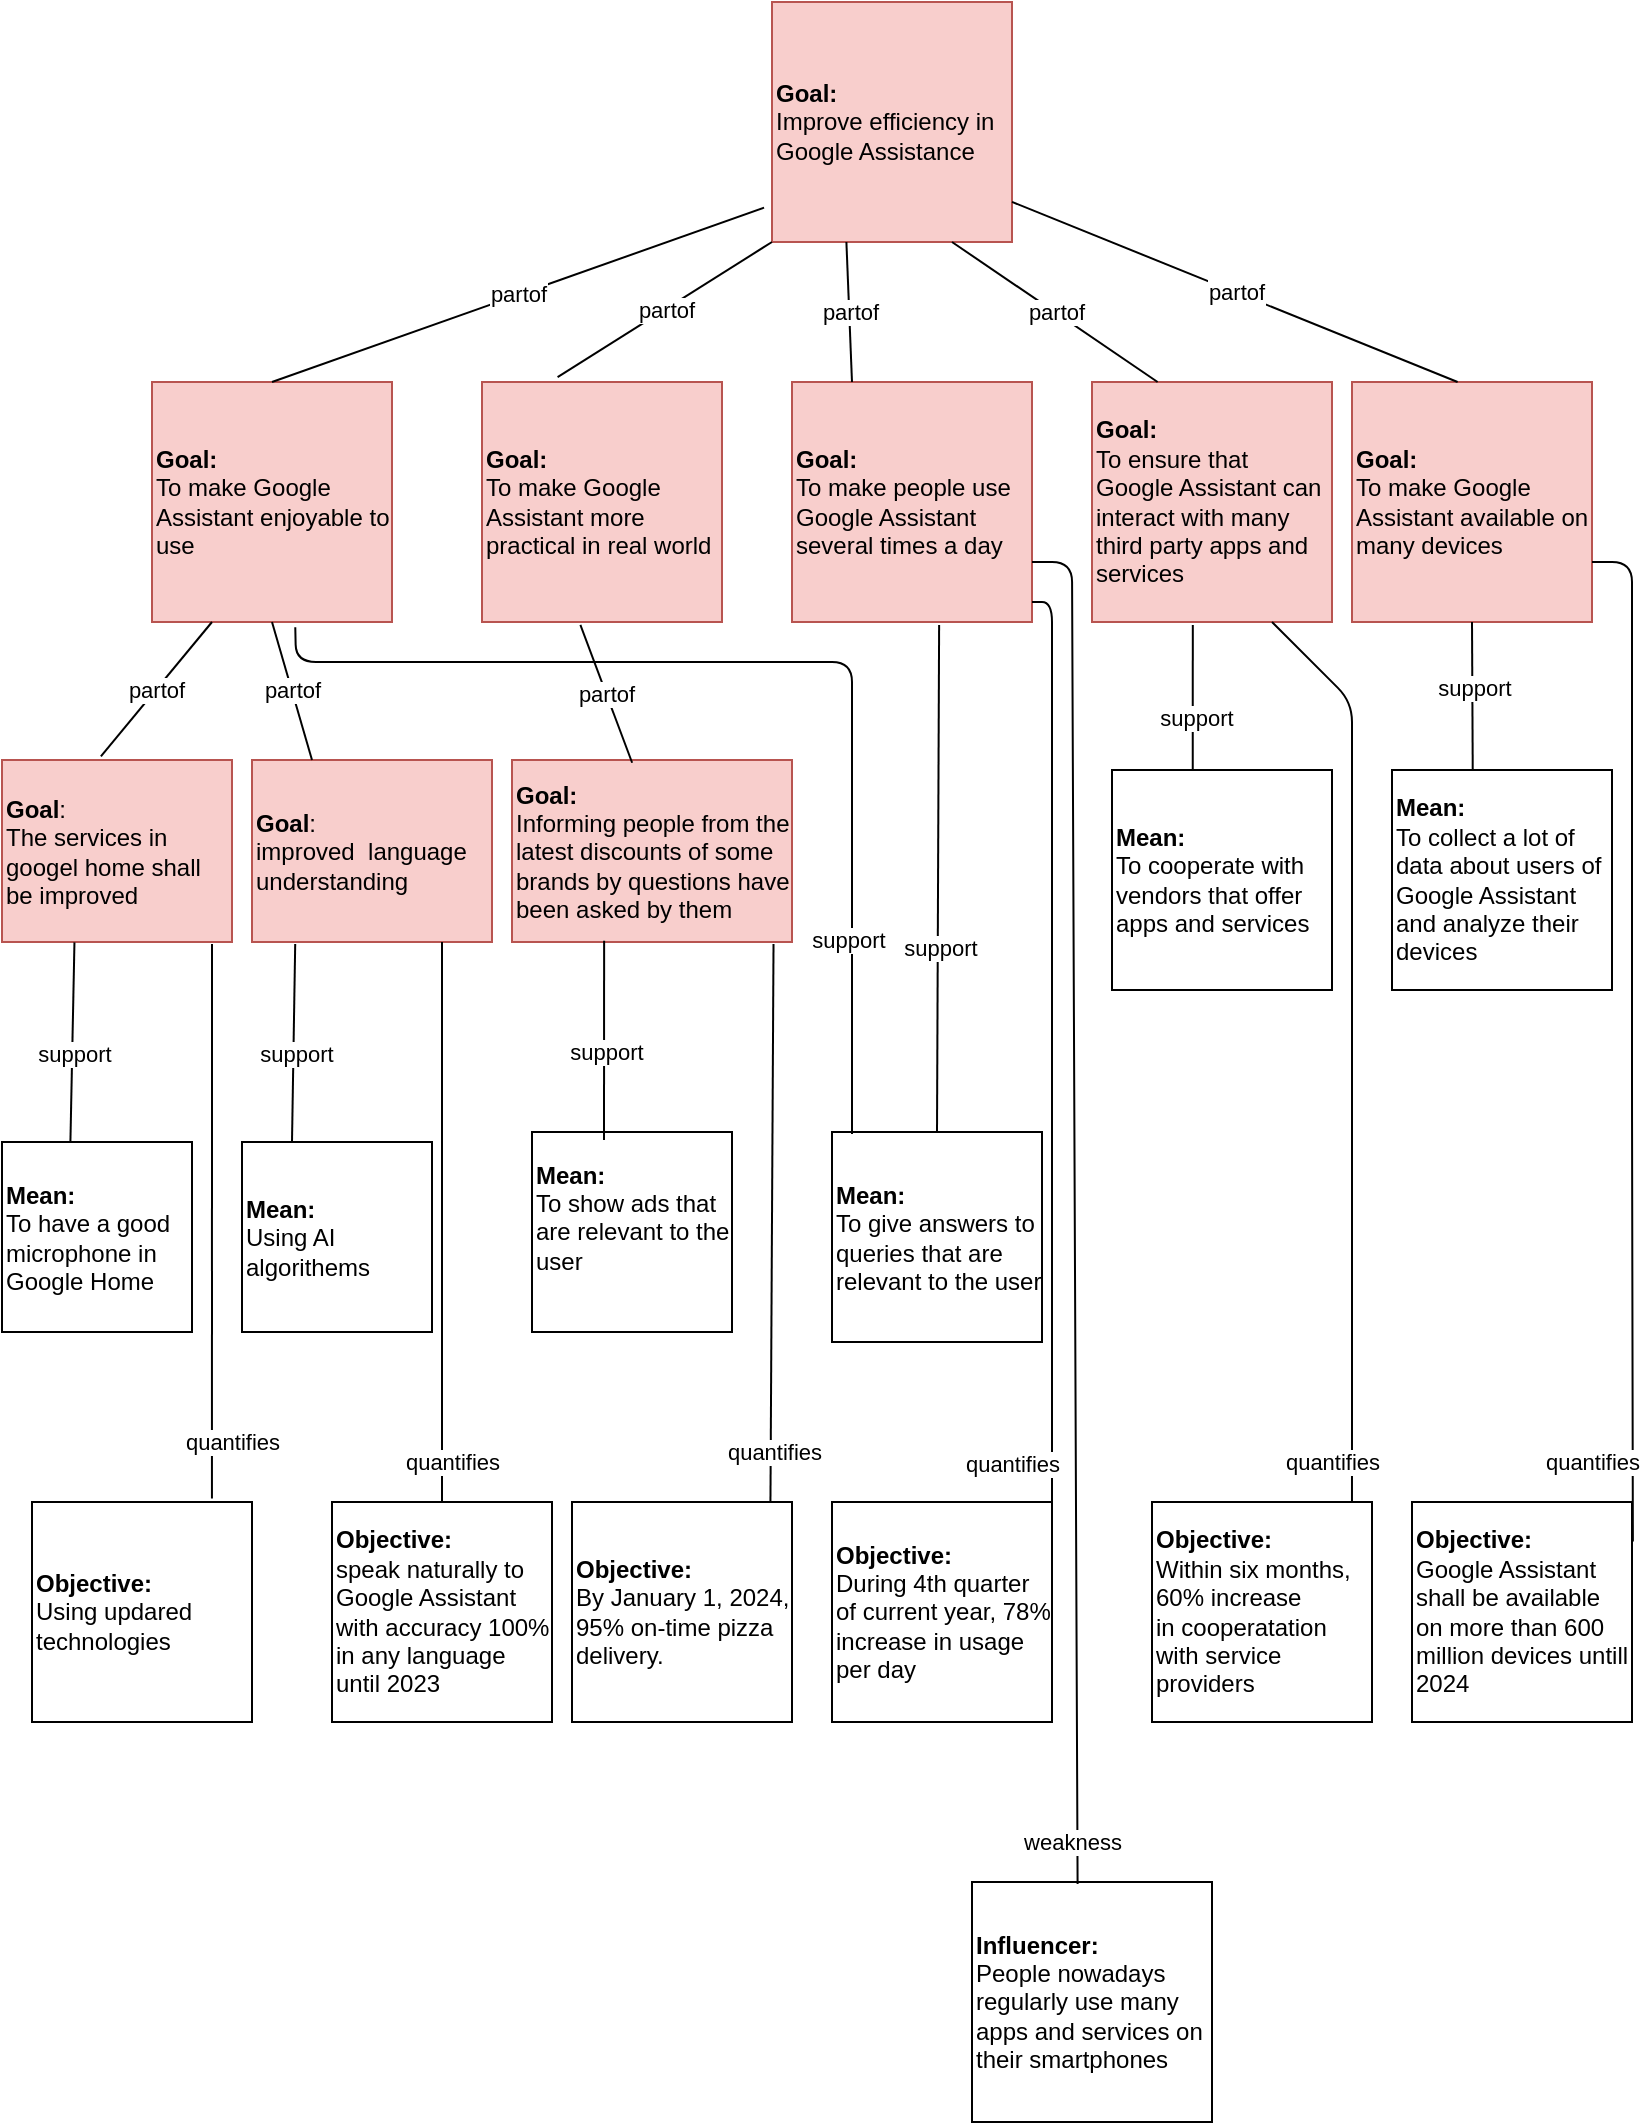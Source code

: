 <mxfile version="15.1.2" type="github">
  <diagram id="hF1DCo-za6BDpXijDqXe" name="Page-1">
    <mxGraphModel dx="1038" dy="1716" grid="1" gridSize="10" guides="1" tooltips="1" connect="1" arrows="1" fold="1" page="1" pageScale="1" pageWidth="827" pageHeight="1169" math="0" shadow="0">
      <root>
        <object label="" id="0">
          <mxCell />
        </object>
        <mxCell id="1" parent="0" />
        <mxCell id="UOg6kvVTi9lM9-NH_RH6-1" value="&lt;b&gt;Goal:&lt;/b&gt;&lt;br&gt;&lt;div&gt;Informing people from the latest discounts of some brands by questions have been asked by them&lt;br&gt;&lt;/div&gt;" style="rounded=0;whiteSpace=wrap;html=1;align=left;fillColor=#f8cecc;strokeColor=#b85450;" parent="1" vertex="1">
          <mxGeometry x="260" y="199" width="140" height="91" as="geometry" />
        </mxCell>
        <mxCell id="UOg6kvVTi9lM9-NH_RH6-2" value="&lt;b&gt;Mean:&lt;/b&gt;&lt;br&gt;&lt;div&gt;To show ads that are relevant to the user&lt;/div&gt;&lt;div&gt;&lt;br&gt;&lt;/div&gt;" style="whiteSpace=wrap;html=1;aspect=fixed;align=left;" parent="1" vertex="1">
          <mxGeometry x="270" y="385" width="100" height="100" as="geometry" />
        </mxCell>
        <mxCell id="UOg6kvVTi9lM9-NH_RH6-3" value="&lt;b&gt;Goal:&lt;/b&gt;&lt;br&gt;&lt;div&gt;To make people use Google Assistant several times a day&lt;br&gt;&lt;/div&gt;" style="whiteSpace=wrap;html=1;aspect=fixed;align=left;fillColor=#f8cecc;strokeColor=#b85450;" parent="1" vertex="1">
          <mxGeometry x="400" y="10" width="120" height="120" as="geometry" />
        </mxCell>
        <mxCell id="UOg6kvVTi9lM9-NH_RH6-4" value="&lt;b&gt;Goal:&lt;/b&gt;&lt;br&gt;To make Google Assistant available on many devices" style="whiteSpace=wrap;html=1;aspect=fixed;align=left;fillColor=#f8cecc;strokeColor=#b85450;" parent="1" vertex="1">
          <mxGeometry x="680" y="10" width="120" height="120" as="geometry" />
        </mxCell>
        <mxCell id="UOg6kvVTi9lM9-NH_RH6-5" value="&lt;b&gt;Goal:&lt;/b&gt;&lt;br&gt;&lt;div&gt;To make Google Assistant enjoyable to use&lt;br&gt;&lt;/div&gt;" style="whiteSpace=wrap;html=1;aspect=fixed;align=left;fillColor=#f8cecc;strokeColor=#b85450;" parent="1" vertex="1">
          <mxGeometry x="80" y="10" width="120" height="120" as="geometry" />
        </mxCell>
        <mxCell id="UOg6kvVTi9lM9-NH_RH6-6" value="&lt;b&gt;Goal:&lt;/b&gt;&lt;br&gt;&lt;div&gt;To make Google Assistant more practical in real world&lt;br&gt;&lt;/div&gt;" style="whiteSpace=wrap;html=1;aspect=fixed;align=left;fillColor=#f8cecc;strokeColor=#b85450;" parent="1" vertex="1">
          <mxGeometry x="245" y="10" width="120" height="120" as="geometry" />
        </mxCell>
        <mxCell id="UOg6kvVTi9lM9-NH_RH6-7" value="&lt;div&gt;&lt;b&gt;Goal&lt;/b&gt;:&lt;/div&gt;The services in googel home shall be improved" style="rounded=0;whiteSpace=wrap;html=1;align=left;fillColor=#f8cecc;strokeColor=#b85450;" parent="1" vertex="1">
          <mxGeometry x="5" y="199" width="115" height="91" as="geometry" />
        </mxCell>
        <mxCell id="UOg6kvVTi9lM9-NH_RH6-8" value="&lt;b&gt;Mean:&lt;/b&gt;&lt;br&gt;To have a good microphone in Google Home" style="whiteSpace=wrap;html=1;aspect=fixed;align=left;" parent="1" vertex="1">
          <mxGeometry x="5" y="390" width="95" height="95" as="geometry" />
        </mxCell>
        <mxCell id="UOg6kvVTi9lM9-NH_RH6-9" value="&lt;b&gt;Mean:&lt;/b&gt;&lt;br&gt;To cooperate with vendors that offer apps and services" style="whiteSpace=wrap;html=1;aspect=fixed;align=left;" parent="1" vertex="1">
          <mxGeometry x="560" y="204" width="110" height="110" as="geometry" />
        </mxCell>
        <mxCell id="UOg6kvVTi9lM9-NH_RH6-10" value="&lt;b&gt;Mean:&lt;/b&gt;&lt;br&gt;To give answers to queries that are relevant to the user" style="whiteSpace=wrap;html=1;aspect=fixed;align=left;" parent="1" vertex="1">
          <mxGeometry x="420" y="385" width="105" height="105" as="geometry" />
        </mxCell>
        <mxCell id="UOg6kvVTi9lM9-NH_RH6-11" value="&lt;b&gt;Mean:&lt;/b&gt;&lt;br&gt;To collect a lot of data about users of Google Assistant and analyze their devices" style="whiteSpace=wrap;html=1;aspect=fixed;align=left;" parent="1" vertex="1">
          <mxGeometry x="700" y="204" width="110" height="110" as="geometry" />
        </mxCell>
        <mxCell id="UOg6kvVTi9lM9-NH_RH6-12" value="&lt;b&gt;Goal:&lt;br&gt;&lt;/b&gt;&lt;span&gt;To ensure that Google Assistant can interact with many third party apps and services&lt;/span&gt;&lt;b&gt;&lt;br&gt;&lt;/b&gt;" style="whiteSpace=wrap;html=1;aspect=fixed;align=left;fillColor=#f8cecc;strokeColor=#b85450;" parent="1" vertex="1">
          <mxGeometry x="550" y="10" width="120" height="120" as="geometry" />
        </mxCell>
        <mxCell id="UOg6kvVTi9lM9-NH_RH6-13" value="&lt;b&gt;Influencer:&lt;br&gt;&lt;/b&gt;&lt;span&gt;People nowadays regularly use many apps and services on their smartphones&lt;/span&gt;&lt;b&gt;&lt;br&gt;&lt;/b&gt;" style="whiteSpace=wrap;html=1;aspect=fixed;align=left;" parent="1" vertex="1">
          <mxGeometry x="490" y="760" width="120" height="120" as="geometry" />
        </mxCell>
        <mxCell id="UOg6kvVTi9lM9-NH_RH6-14" value="" style="endArrow=none;html=1;entryX=1;entryY=0.75;entryDx=0;entryDy=0;exitX=0.44;exitY=0.008;exitDx=0;exitDy=0;exitPerimeter=0;" parent="1" source="UOg6kvVTi9lM9-NH_RH6-13" target="UOg6kvVTi9lM9-NH_RH6-3" edge="1">
          <mxGeometry width="50" height="50" relative="1" as="geometry">
            <mxPoint x="540" y="380" as="sourcePoint" />
            <mxPoint x="680" y="100" as="targetPoint" />
            <Array as="points">
              <mxPoint x="540" y="100" />
              <mxPoint x="520" y="100" />
            </Array>
          </mxGeometry>
        </mxCell>
        <mxCell id="k02TBx-nNFQsuxZOjiUl-22" value="weakness&lt;br&gt;" style="edgeLabel;html=1;align=center;verticalAlign=middle;resizable=0;points=[];" vertex="1" connectable="0" parent="UOg6kvVTi9lM9-NH_RH6-14">
          <mxGeometry x="-0.871" y="-2" relative="1" as="geometry">
            <mxPoint x="-5" y="23" as="offset" />
          </mxGeometry>
        </mxCell>
        <mxCell id="UOg6kvVTi9lM9-NH_RH6-17" value="" style="endArrow=none;html=1;entryX=0.597;entryY=1.022;entryDx=0;entryDy=0;entryPerimeter=0;" parent="1" target="UOg6kvVTi9lM9-NH_RH6-5" edge="1">
          <mxGeometry width="50" height="50" relative="1" as="geometry">
            <mxPoint x="430" y="386" as="sourcePoint" />
            <mxPoint x="170" y="150" as="targetPoint" />
            <Array as="points">
              <mxPoint x="430" y="150" />
              <mxPoint x="410" y="150" />
              <mxPoint x="152" y="150" />
            </Array>
          </mxGeometry>
        </mxCell>
        <mxCell id="UOg6kvVTi9lM9-NH_RH6-18" value="support" style="edgeLabel;html=1;align=center;verticalAlign=middle;resizable=0;points=[];" parent="UOg6kvVTi9lM9-NH_RH6-17" vertex="1" connectable="0">
          <mxGeometry x="-0.633" y="-1" relative="1" as="geometry">
            <mxPoint x="-3" as="offset" />
          </mxGeometry>
        </mxCell>
        <mxCell id="UOg6kvVTi9lM9-NH_RH6-19" value="" style="endArrow=none;html=1;exitX=0.5;exitY=0;exitDx=0;exitDy=0;entryX=0.613;entryY=1.012;entryDx=0;entryDy=0;entryPerimeter=0;" parent="1" source="UOg6kvVTi9lM9-NH_RH6-10" target="UOg6kvVTi9lM9-NH_RH6-3" edge="1">
          <mxGeometry width="50" height="50" relative="1" as="geometry">
            <mxPoint x="590" y="200" as="sourcePoint" />
            <mxPoint x="640" y="150" as="targetPoint" />
          </mxGeometry>
        </mxCell>
        <mxCell id="UOg6kvVTi9lM9-NH_RH6-20" value="support" style="edgeLabel;html=1;align=center;verticalAlign=middle;resizable=0;points=[];" parent="UOg6kvVTi9lM9-NH_RH6-19" vertex="1" connectable="0">
          <mxGeometry x="-0.269" y="4" relative="1" as="geometry">
            <mxPoint x="5" as="offset" />
          </mxGeometry>
        </mxCell>
        <mxCell id="UOg6kvVTi9lM9-NH_RH6-21" value="" style="endArrow=none;html=1;entryX=0.42;entryY=1.012;entryDx=0;entryDy=0;exitX=0.367;exitY=0.005;exitDx=0;exitDy=0;exitPerimeter=0;entryPerimeter=0;" parent="1" source="UOg6kvVTi9lM9-NH_RH6-9" target="UOg6kvVTi9lM9-NH_RH6-12" edge="1">
          <mxGeometry width="50" height="50" relative="1" as="geometry">
            <mxPoint x="740" y="200" as="sourcePoint" />
            <mxPoint x="740" y="130" as="targetPoint" />
          </mxGeometry>
        </mxCell>
        <mxCell id="UOg6kvVTi9lM9-NH_RH6-22" value="support" style="edgeLabel;html=1;align=center;verticalAlign=middle;resizable=0;points=[];" parent="UOg6kvVTi9lM9-NH_RH6-21" vertex="1" connectable="0">
          <mxGeometry x="-0.269" y="4" relative="1" as="geometry">
            <mxPoint x="5" as="offset" />
          </mxGeometry>
        </mxCell>
        <mxCell id="UOg6kvVTi9lM9-NH_RH6-23" value="" style="endArrow=none;html=1;exitX=0.367;exitY=0.002;exitDx=0;exitDy=0;exitPerimeter=0;entryX=0.5;entryY=1;entryDx=0;entryDy=0;" parent="1" source="UOg6kvVTi9lM9-NH_RH6-11" target="UOg6kvVTi9lM9-NH_RH6-4" edge="1">
          <mxGeometry width="50" height="50" relative="1" as="geometry">
            <mxPoint x="739.5" y="200" as="sourcePoint" />
            <mxPoint x="740" y="150" as="targetPoint" />
          </mxGeometry>
        </mxCell>
        <mxCell id="UOg6kvVTi9lM9-NH_RH6-24" value="support" style="edgeLabel;html=1;align=center;verticalAlign=middle;resizable=0;points=[];" parent="UOg6kvVTi9lM9-NH_RH6-23" vertex="1" connectable="0">
          <mxGeometry x="-0.269" y="4" relative="1" as="geometry">
            <mxPoint x="5" y="-14" as="offset" />
          </mxGeometry>
        </mxCell>
        <mxCell id="UOg6kvVTi9lM9-NH_RH6-25" value="" style="endArrow=none;html=1;entryX=0.329;entryY=0.993;entryDx=0;entryDy=0;entryPerimeter=0;" parent="1" edge="1" target="UOg6kvVTi9lM9-NH_RH6-1">
          <mxGeometry width="50" height="50" relative="1" as="geometry">
            <mxPoint x="306" y="389" as="sourcePoint" />
            <mxPoint x="255" y="324" as="targetPoint" />
          </mxGeometry>
        </mxCell>
        <mxCell id="UOg6kvVTi9lM9-NH_RH6-26" value="support" style="edgeLabel;html=1;align=center;verticalAlign=middle;resizable=0;points=[];" parent="UOg6kvVTi9lM9-NH_RH6-25" vertex="1" connectable="0">
          <mxGeometry x="-0.269" y="4" relative="1" as="geometry">
            <mxPoint x="5" y="-8" as="offset" />
          </mxGeometry>
        </mxCell>
        <mxCell id="UOg6kvVTi9lM9-NH_RH6-27" value="partof" style="endArrow=none;html=1;entryX=0.41;entryY=1.012;entryDx=0;entryDy=0;entryPerimeter=0;exitX=0.429;exitY=0.015;exitDx=0;exitDy=0;exitPerimeter=0;" parent="1" source="UOg6kvVTi9lM9-NH_RH6-1" target="UOg6kvVTi9lM9-NH_RH6-6" edge="1">
          <mxGeometry width="50" height="50" relative="1" as="geometry">
            <mxPoint x="249" y="200" as="sourcePoint" />
            <mxPoint x="250" y="140" as="targetPoint" />
          </mxGeometry>
        </mxCell>
        <mxCell id="UOg6kvVTi9lM9-NH_RH6-28" value="partof" style="endArrow=none;html=1;exitX=0.43;exitY=-0.02;exitDx=0;exitDy=0;exitPerimeter=0;entryX=0.25;entryY=1;entryDx=0;entryDy=0;" parent="1" source="UOg6kvVTi9lM9-NH_RH6-7" target="UOg6kvVTi9lM9-NH_RH6-5" edge="1">
          <mxGeometry width="50" height="50" relative="1" as="geometry">
            <mxPoint x="130.5" y="200" as="sourcePoint" />
            <mxPoint x="130" y="140" as="targetPoint" />
          </mxGeometry>
        </mxCell>
        <mxCell id="UOg6kvVTi9lM9-NH_RH6-29" value="" style="endArrow=none;html=1;exitX=0.36;exitY=0.002;exitDx=0;exitDy=0;exitPerimeter=0;entryX=0.315;entryY=1.002;entryDx=0;entryDy=0;entryPerimeter=0;" parent="1" source="UOg6kvVTi9lM9-NH_RH6-8" target="UOg6kvVTi9lM9-NH_RH6-7" edge="1">
          <mxGeometry width="50" height="50" relative="1" as="geometry">
            <mxPoint x="120" y="400" as="sourcePoint" />
            <mxPoint x="39" y="300" as="targetPoint" />
          </mxGeometry>
        </mxCell>
        <mxCell id="UOg6kvVTi9lM9-NH_RH6-30" value="support" style="edgeLabel;html=1;align=center;verticalAlign=middle;resizable=0;points=[];" parent="UOg6kvVTi9lM9-NH_RH6-29" vertex="1" connectable="0">
          <mxGeometry x="-0.269" y="4" relative="1" as="geometry">
            <mxPoint x="5" y="-8" as="offset" />
          </mxGeometry>
        </mxCell>
        <mxCell id="k02TBx-nNFQsuxZOjiUl-2" value="&lt;b&gt;Objective:&lt;/b&gt;&lt;br&gt;Google Assistant shall be available on more than 600 million devices untill 2024" style="whiteSpace=wrap;html=1;aspect=fixed;align=left;" vertex="1" parent="1">
          <mxGeometry x="710" y="570" width="110" height="110" as="geometry" />
        </mxCell>
        <mxCell id="k02TBx-nNFQsuxZOjiUl-3" value="&lt;div&gt;&lt;b&gt;Goal&lt;/b&gt;:&lt;/div&gt;improved&amp;nbsp; language understanding" style="rounded=0;whiteSpace=wrap;html=1;align=left;fillColor=#f8cecc;strokeColor=#b85450;" vertex="1" parent="1">
          <mxGeometry x="130" y="199" width="120" height="91" as="geometry" />
        </mxCell>
        <mxCell id="k02TBx-nNFQsuxZOjiUl-4" value="&lt;b&gt;Objective:&lt;/b&gt;&lt;br&gt;speak naturally to Google Assistant with accuracy 100% in any language until 2023" style="whiteSpace=wrap;html=1;aspect=fixed;align=left;" vertex="1" parent="1">
          <mxGeometry x="170" y="570" width="110" height="110" as="geometry" />
        </mxCell>
        <mxCell id="k02TBx-nNFQsuxZOjiUl-6" value="" style="endArrow=none;html=1;entryX=1;entryY=0.75;entryDx=0;entryDy=0;exitX=1.004;exitY=0.18;exitDx=0;exitDy=0;exitPerimeter=0;" edge="1" parent="1" source="k02TBx-nNFQsuxZOjiUl-2" target="UOg6kvVTi9lM9-NH_RH6-4">
          <mxGeometry width="50" height="50" relative="1" as="geometry">
            <mxPoint x="830" y="590" as="sourcePoint" />
            <mxPoint x="820" y="100" as="targetPoint" />
            <Array as="points">
              <mxPoint x="820" y="370" />
              <mxPoint x="820" y="100" />
            </Array>
          </mxGeometry>
        </mxCell>
        <mxCell id="k02TBx-nNFQsuxZOjiUl-7" value="quantifies" style="edgeLabel;html=1;align=center;verticalAlign=middle;resizable=0;points=[];" vertex="1" connectable="0" parent="k02TBx-nNFQsuxZOjiUl-6">
          <mxGeometry x="0.443" y="1" relative="1" as="geometry">
            <mxPoint x="-19" y="328" as="offset" />
          </mxGeometry>
        </mxCell>
        <mxCell id="k02TBx-nNFQsuxZOjiUl-8" value="quantifies" style="endArrow=none;html=1;exitX=0.5;exitY=0;exitDx=0;exitDy=0;" edge="1" parent="1" source="k02TBx-nNFQsuxZOjiUl-4">
          <mxGeometry x="-0.857" y="-5" width="50" height="50" relative="1" as="geometry">
            <mxPoint x="120" y="354" as="sourcePoint" />
            <mxPoint x="225" y="290" as="targetPoint" />
            <mxPoint as="offset" />
          </mxGeometry>
        </mxCell>
        <mxCell id="k02TBx-nNFQsuxZOjiUl-9" value="partof" style="endArrow=none;html=1;entryX=0.5;entryY=1;entryDx=0;entryDy=0;exitX=0.25;exitY=0;exitDx=0;exitDy=0;" edge="1" parent="1" source="k02TBx-nNFQsuxZOjiUl-3" target="UOg6kvVTi9lM9-NH_RH6-5">
          <mxGeometry width="50" height="50" relative="1" as="geometry">
            <mxPoint x="160" y="200" as="sourcePoint" />
            <mxPoint x="160" y="150" as="targetPoint" />
          </mxGeometry>
        </mxCell>
        <mxCell id="k02TBx-nNFQsuxZOjiUl-10" value="&lt;b&gt;Mean:&lt;/b&gt;&lt;br&gt;Using AI algorithems" style="whiteSpace=wrap;html=1;aspect=fixed;align=left;" vertex="1" parent="1">
          <mxGeometry x="125" y="390" width="95" height="95" as="geometry" />
        </mxCell>
        <mxCell id="k02TBx-nNFQsuxZOjiUl-11" value="" style="endArrow=none;html=1;entryX=0.18;entryY=1.011;entryDx=0;entryDy=0;entryPerimeter=0;" edge="1" parent="1" target="k02TBx-nNFQsuxZOjiUl-3">
          <mxGeometry width="50" height="50" relative="1" as="geometry">
            <mxPoint x="150" y="390" as="sourcePoint" />
            <mxPoint x="150" y="300" as="targetPoint" />
          </mxGeometry>
        </mxCell>
        <mxCell id="k02TBx-nNFQsuxZOjiUl-12" value="support" style="edgeLabel;html=1;align=center;verticalAlign=middle;resizable=0;points=[];" vertex="1" connectable="0" parent="k02TBx-nNFQsuxZOjiUl-11">
          <mxGeometry x="-0.269" y="4" relative="1" as="geometry">
            <mxPoint x="5" y="-8" as="offset" />
          </mxGeometry>
        </mxCell>
        <mxCell id="k02TBx-nNFQsuxZOjiUl-13" value="&lt;b&gt;Objective:&lt;/b&gt;&lt;br&gt;Using updared technologies" style="whiteSpace=wrap;html=1;aspect=fixed;align=left;" vertex="1" parent="1">
          <mxGeometry x="20" y="570" width="110" height="110" as="geometry" />
        </mxCell>
        <mxCell id="k02TBx-nNFQsuxZOjiUl-14" value="quantifies" style="endArrow=none;html=1;exitX=0.818;exitY=-0.016;exitDx=0;exitDy=0;exitPerimeter=0;" edge="1" parent="1" source="k02TBx-nNFQsuxZOjiUl-13">
          <mxGeometry x="-0.796" y="-10" width="50" height="50" relative="1" as="geometry">
            <mxPoint x="100" y="600" as="sourcePoint" />
            <mxPoint x="110" y="291" as="targetPoint" />
            <mxPoint as="offset" />
          </mxGeometry>
        </mxCell>
        <mxCell id="k02TBx-nNFQsuxZOjiUl-15" value="&lt;b&gt;Objective:&lt;/b&gt;&lt;br&gt;&lt;div&gt;During 4th quarter of current year, 78% increase in usage per day&lt;br&gt;&lt;/div&gt;" style="whiteSpace=wrap;html=1;aspect=fixed;align=left;" vertex="1" parent="1">
          <mxGeometry x="420" y="570" width="110" height="110" as="geometry" />
        </mxCell>
        <mxCell id="k02TBx-nNFQsuxZOjiUl-16" style="edgeStyle=orthogonalEdgeStyle;rounded=0;orthogonalLoop=1;jettySize=auto;html=1;exitX=0.5;exitY=1;exitDx=0;exitDy=0;" edge="1" parent="1" source="UOg6kvVTi9lM9-NH_RH6-2" target="UOg6kvVTi9lM9-NH_RH6-2">
          <mxGeometry relative="1" as="geometry" />
        </mxCell>
        <mxCell id="k02TBx-nNFQsuxZOjiUl-20" value="" style="endArrow=none;html=1;exitX=1;exitY=0.091;exitDx=0;exitDy=0;exitPerimeter=0;" edge="1" parent="1" source="k02TBx-nNFQsuxZOjiUl-15">
          <mxGeometry width="50" height="50" relative="1" as="geometry">
            <mxPoint x="530" y="568" as="sourcePoint" />
            <mxPoint x="520" y="120" as="targetPoint" />
            <Array as="points">
              <mxPoint x="530" y="120" />
            </Array>
          </mxGeometry>
        </mxCell>
        <mxCell id="k02TBx-nNFQsuxZOjiUl-21" value="quantifies" style="edgeLabel;html=1;align=center;verticalAlign=middle;resizable=0;points=[];" vertex="1" connectable="0" parent="k02TBx-nNFQsuxZOjiUl-20">
          <mxGeometry x="-0.912" relative="1" as="geometry">
            <mxPoint x="-20" y="-9" as="offset" />
          </mxGeometry>
        </mxCell>
        <mxCell id="k02TBx-nNFQsuxZOjiUl-23" value="&lt;b&gt;Objective:&lt;/b&gt;&lt;br&gt;Within six months, 60% increase in&amp;nbsp;cooperatation with service providers" style="whiteSpace=wrap;html=1;aspect=fixed;align=left;" vertex="1" parent="1">
          <mxGeometry x="580" y="570" width="110" height="110" as="geometry" />
        </mxCell>
        <mxCell id="k02TBx-nNFQsuxZOjiUl-24" value="quantifies" style="endArrow=none;html=1;exitX=0.909;exitY=0;exitDx=0;exitDy=0;exitPerimeter=0;entryX=0.75;entryY=1;entryDx=0;entryDy=0;" edge="1" parent="1" source="k02TBx-nNFQsuxZOjiUl-23" target="UOg6kvVTi9lM9-NH_RH6-12">
          <mxGeometry x="-0.912" y="10" width="50" height="50" relative="1" as="geometry">
            <mxPoint x="670" y="440" as="sourcePoint" />
            <mxPoint x="650" y="160" as="targetPoint" />
            <Array as="points">
              <mxPoint x="680" y="510" />
              <mxPoint x="680" y="170" />
            </Array>
            <mxPoint as="offset" />
          </mxGeometry>
        </mxCell>
        <mxCell id="k02TBx-nNFQsuxZOjiUl-26" value="&lt;b&gt;Objective:&lt;/b&gt;&lt;br&gt;By January 1, 2024, 95% on-time pizza delivery. " style="whiteSpace=wrap;html=1;aspect=fixed;align=left;" vertex="1" parent="1">
          <mxGeometry x="290" y="570" width="110" height="110" as="geometry" />
        </mxCell>
        <mxCell id="k02TBx-nNFQsuxZOjiUl-27" value="" style="endArrow=none;html=1;entryX=0.934;entryY=1.011;entryDx=0;entryDy=0;entryPerimeter=0;exitX=0.902;exitY=0.002;exitDx=0;exitDy=0;exitPerimeter=0;" edge="1" parent="1" source="k02TBx-nNFQsuxZOjiUl-26" target="UOg6kvVTi9lM9-NH_RH6-1">
          <mxGeometry width="50" height="50" relative="1" as="geometry">
            <mxPoint x="370" y="560" as="sourcePoint" />
            <mxPoint x="420" y="510" as="targetPoint" />
          </mxGeometry>
        </mxCell>
        <mxCell id="k02TBx-nNFQsuxZOjiUl-28" value="quantifies" style="edgeLabel;html=1;align=center;verticalAlign=middle;resizable=0;points=[];" vertex="1" connectable="0" parent="k02TBx-nNFQsuxZOjiUl-27">
          <mxGeometry x="-0.816" y="-1" relative="1" as="geometry">
            <mxPoint as="offset" />
          </mxGeometry>
        </mxCell>
        <mxCell id="k02TBx-nNFQsuxZOjiUl-29" value="&lt;b&gt;Goal:&lt;/b&gt;&lt;br&gt;&lt;div&gt;Improve efficiency in Google Assistance&lt;br&gt;&lt;/div&gt;" style="whiteSpace=wrap;html=1;aspect=fixed;align=left;fillColor=#f8cecc;strokeColor=#b85450;" vertex="1" parent="1">
          <mxGeometry x="390" y="-180" width="120" height="120" as="geometry" />
        </mxCell>
        <mxCell id="k02TBx-nNFQsuxZOjiUl-30" value="partof" style="endArrow=none;html=1;entryX=-0.033;entryY=0.857;entryDx=0;entryDy=0;exitX=0.5;exitY=0;exitDx=0;exitDy=0;entryPerimeter=0;" edge="1" parent="1" source="UOg6kvVTi9lM9-NH_RH6-5" target="k02TBx-nNFQsuxZOjiUl-29">
          <mxGeometry width="50" height="50" relative="1" as="geometry">
            <mxPoint x="162" y="-13" as="sourcePoint" />
            <mxPoint x="218" y="-80" as="targetPoint" />
          </mxGeometry>
        </mxCell>
        <mxCell id="k02TBx-nNFQsuxZOjiUl-31" value="partof" style="endArrow=none;html=1;entryX=0;entryY=1;entryDx=0;entryDy=0;exitX=0.315;exitY=-0.02;exitDx=0;exitDy=0;exitPerimeter=0;" edge="1" parent="1" source="UOg6kvVTi9lM9-NH_RH6-6" target="k02TBx-nNFQsuxZOjiUl-29">
          <mxGeometry width="50" height="50" relative="1" as="geometry">
            <mxPoint x="150" y="20" as="sourcePoint" />
            <mxPoint x="396.04" y="-67.16" as="targetPoint" />
          </mxGeometry>
        </mxCell>
        <mxCell id="k02TBx-nNFQsuxZOjiUl-32" value="partof" style="endArrow=none;html=1;entryX=0;entryY=1;entryDx=0;entryDy=0;exitX=0.25;exitY=0;exitDx=0;exitDy=0;" edge="1" parent="1" source="UOg6kvVTi9lM9-NH_RH6-3">
          <mxGeometry width="50" height="50" relative="1" as="geometry">
            <mxPoint x="320.0" y="7.6" as="sourcePoint" />
            <mxPoint x="427.2" y="-60" as="targetPoint" />
          </mxGeometry>
        </mxCell>
        <mxCell id="k02TBx-nNFQsuxZOjiUl-33" value="partof" style="endArrow=none;html=1;entryX=0.75;entryY=1;entryDx=0;entryDy=0;exitX=0.25;exitY=0;exitDx=0;exitDy=0;" edge="1" parent="1" target="k02TBx-nNFQsuxZOjiUl-29">
          <mxGeometry width="50" height="50" relative="1" as="geometry">
            <mxPoint x="582.8" y="10" as="sourcePoint" />
            <mxPoint x="580" y="-60" as="targetPoint" />
          </mxGeometry>
        </mxCell>
        <mxCell id="k02TBx-nNFQsuxZOjiUl-34" value="partof" style="endArrow=none;html=1;entryX=1;entryY=0.833;entryDx=0;entryDy=0;exitX=0.25;exitY=0;exitDx=0;exitDy=0;entryPerimeter=0;" edge="1" parent="1" target="k02TBx-nNFQsuxZOjiUl-29">
          <mxGeometry width="50" height="50" relative="1" as="geometry">
            <mxPoint x="732.8" y="10" as="sourcePoint" />
            <mxPoint x="630" y="-60" as="targetPoint" />
          </mxGeometry>
        </mxCell>
      </root>
    </mxGraphModel>
  </diagram>
</mxfile>
